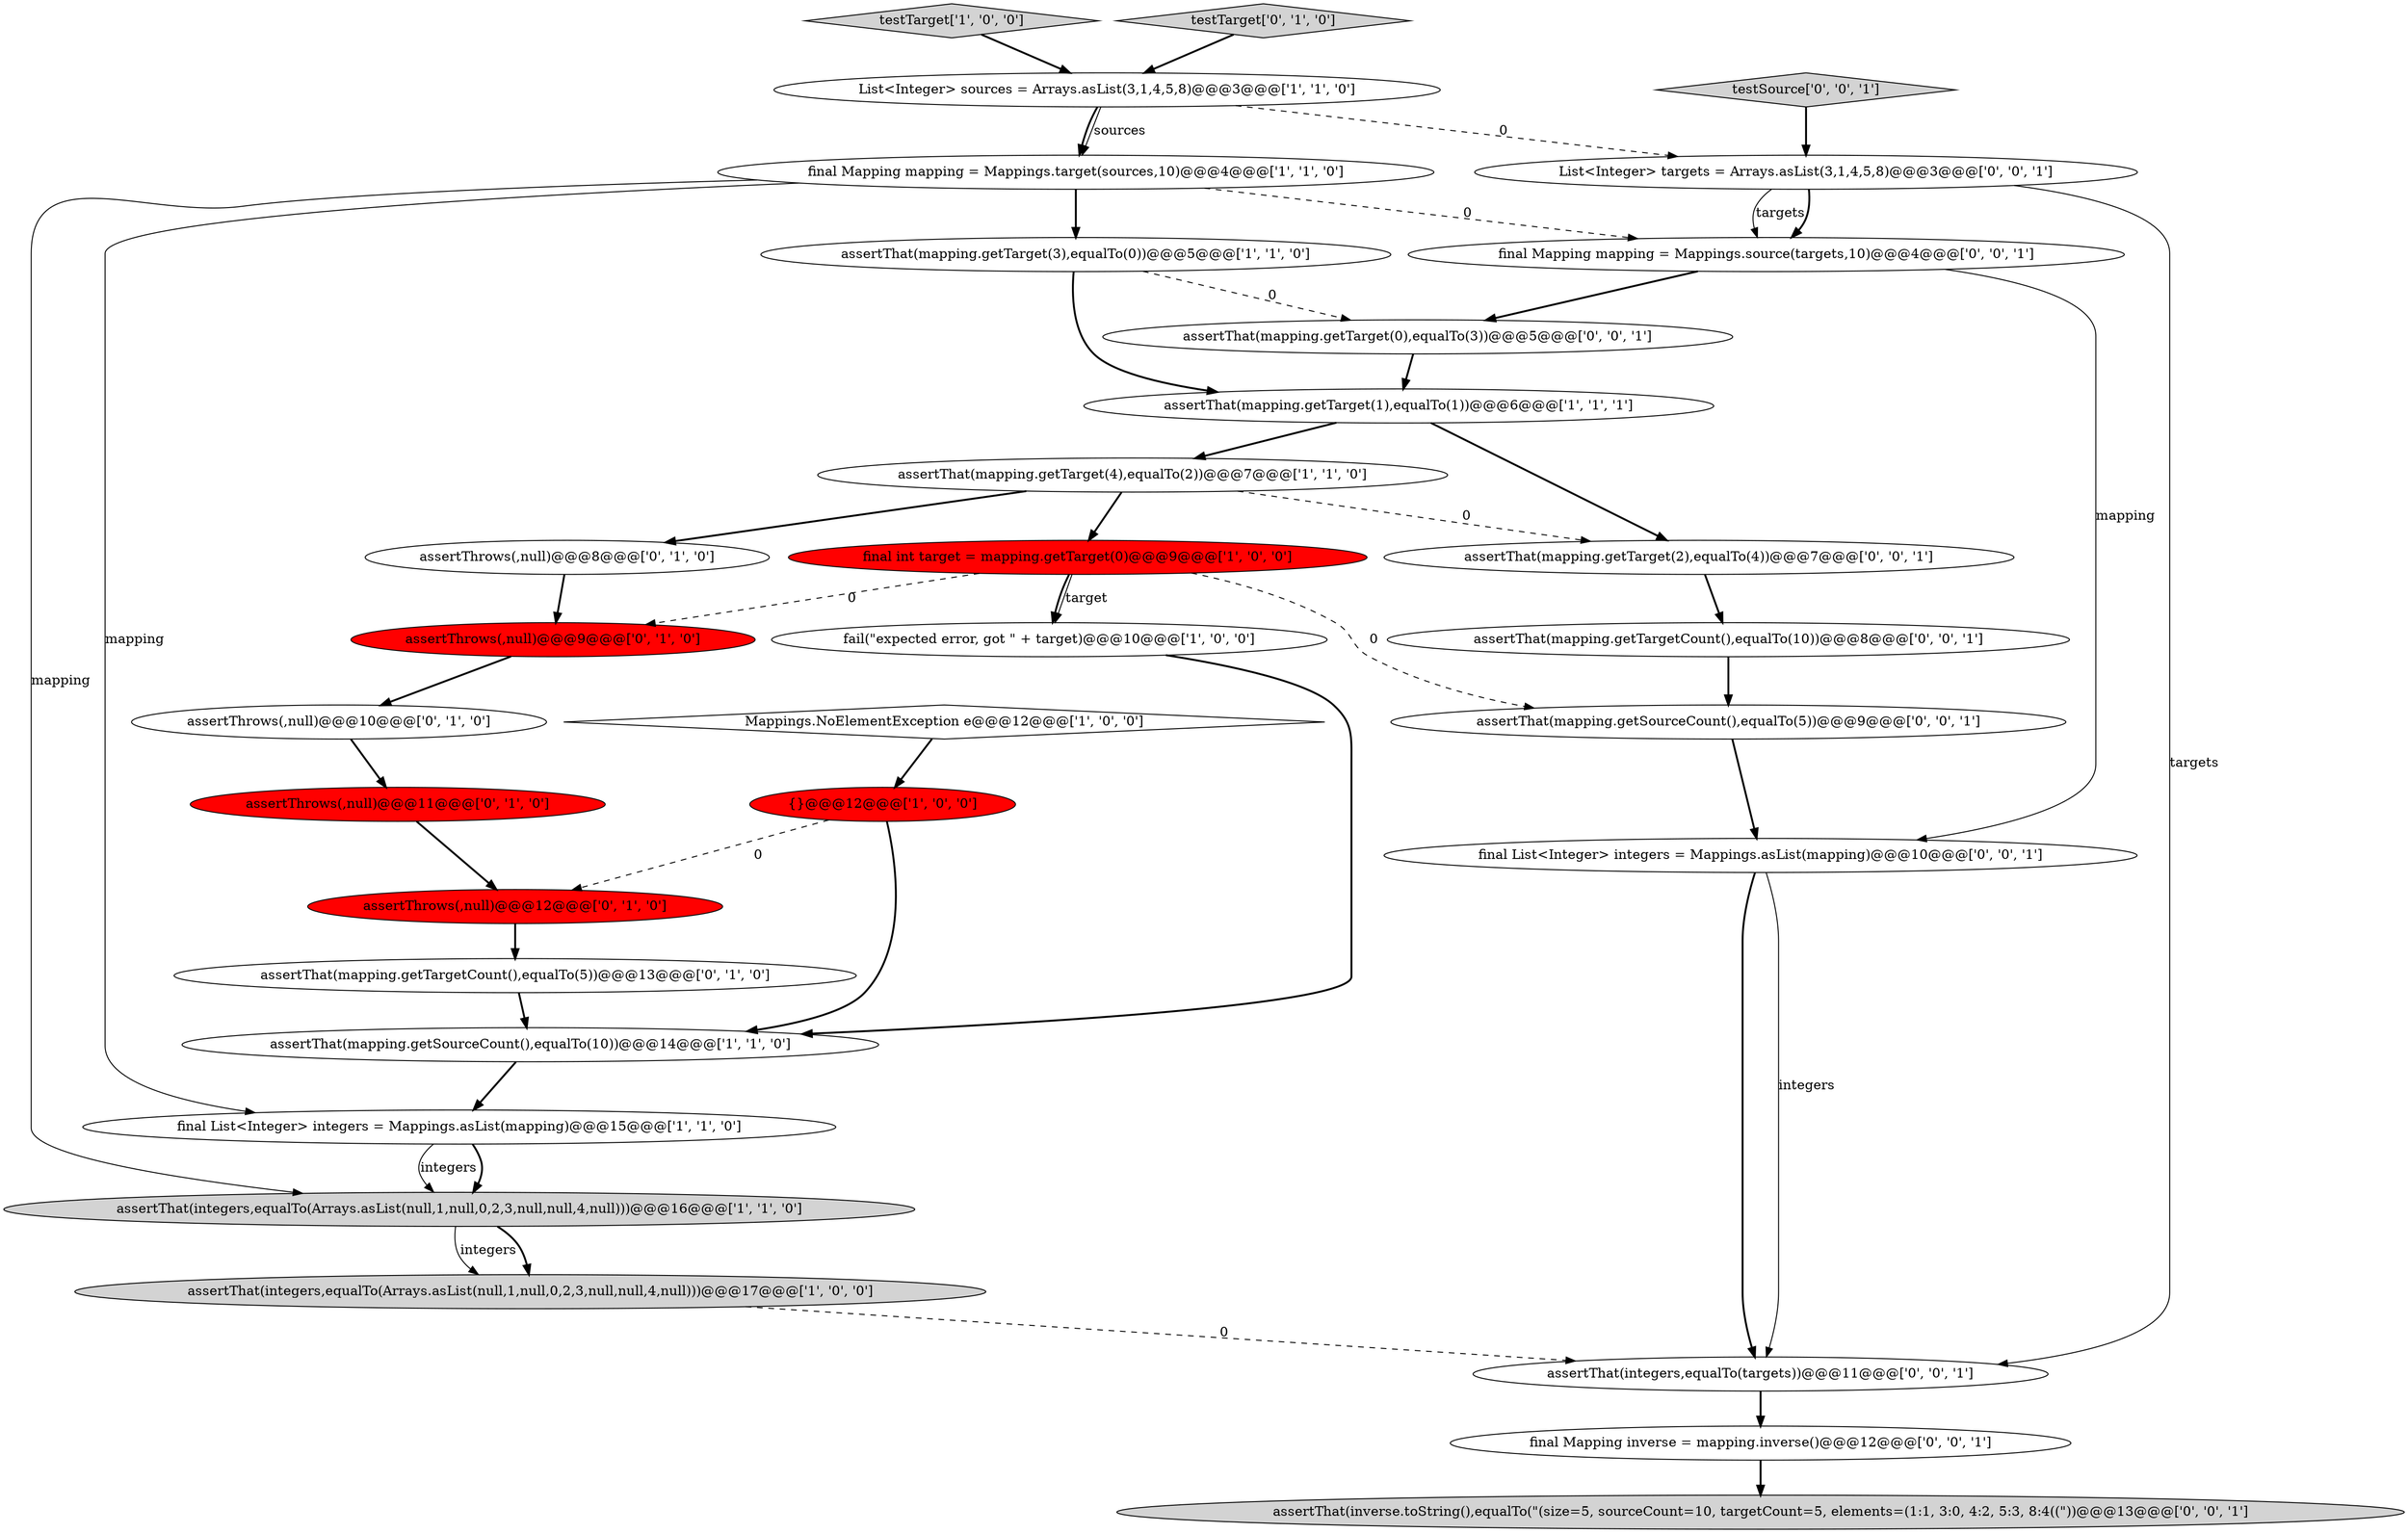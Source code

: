 digraph {
22 [style = filled, label = "assertThat(mapping.getTargetCount(),equalTo(10))@@@8@@@['0', '0', '1']", fillcolor = white, shape = ellipse image = "AAA0AAABBB3BBB"];
8 [style = filled, label = "{}@@@12@@@['1', '0', '0']", fillcolor = red, shape = ellipse image = "AAA1AAABBB1BBB"];
16 [style = filled, label = "assertThrows(,null)@@@8@@@['0', '1', '0']", fillcolor = white, shape = ellipse image = "AAA0AAABBB2BBB"];
25 [style = filled, label = "assertThat(mapping.getTarget(0),equalTo(3))@@@5@@@['0', '0', '1']", fillcolor = white, shape = ellipse image = "AAA0AAABBB3BBB"];
4 [style = filled, label = "final List<Integer> integers = Mappings.asList(mapping)@@@15@@@['1', '1', '0']", fillcolor = white, shape = ellipse image = "AAA0AAABBB1BBB"];
23 [style = filled, label = "final Mapping inverse = mapping.inverse()@@@12@@@['0', '0', '1']", fillcolor = white, shape = ellipse image = "AAA0AAABBB3BBB"];
27 [style = filled, label = "assertThat(mapping.getTarget(2),equalTo(4))@@@7@@@['0', '0', '1']", fillcolor = white, shape = ellipse image = "AAA0AAABBB3BBB"];
9 [style = filled, label = "assertThat(integers,equalTo(Arrays.asList(null,1,null,0,2,3,null,null,4,null)))@@@17@@@['1', '0', '0']", fillcolor = lightgray, shape = ellipse image = "AAA0AAABBB1BBB"];
7 [style = filled, label = "assertThat(mapping.getTarget(3),equalTo(0))@@@5@@@['1', '1', '0']", fillcolor = white, shape = ellipse image = "AAA0AAABBB1BBB"];
10 [style = filled, label = "testTarget['1', '0', '0']", fillcolor = lightgray, shape = diamond image = "AAA0AAABBB1BBB"];
15 [style = filled, label = "assertThrows(,null)@@@12@@@['0', '1', '0']", fillcolor = red, shape = ellipse image = "AAA1AAABBB2BBB"];
0 [style = filled, label = "final int target = mapping.getTarget(0)@@@9@@@['1', '0', '0']", fillcolor = red, shape = ellipse image = "AAA1AAABBB1BBB"];
2 [style = filled, label = "List<Integer> sources = Arrays.asList(3,1,4,5,8)@@@3@@@['1', '1', '0']", fillcolor = white, shape = ellipse image = "AAA0AAABBB1BBB"];
29 [style = filled, label = "assertThat(mapping.getSourceCount(),equalTo(5))@@@9@@@['0', '0', '1']", fillcolor = white, shape = ellipse image = "AAA0AAABBB3BBB"];
28 [style = filled, label = "assertThat(inverse.toString(),equalTo(\"(size=5, sourceCount=10, targetCount=5, elements=(1:1, 3:0, 4:2, 5:3, 8:4((\"))@@@13@@@['0', '0', '1']", fillcolor = lightgray, shape = ellipse image = "AAA0AAABBB3BBB"];
13 [style = filled, label = "fail(\"expected error, got \" + target)@@@10@@@['1', '0', '0']", fillcolor = white, shape = ellipse image = "AAA0AAABBB1BBB"];
5 [style = filled, label = "Mappings.NoElementException e@@@12@@@['1', '0', '0']", fillcolor = white, shape = diamond image = "AAA0AAABBB1BBB"];
14 [style = filled, label = "assertThrows(,null)@@@9@@@['0', '1', '0']", fillcolor = red, shape = ellipse image = "AAA1AAABBB2BBB"];
31 [style = filled, label = "testSource['0', '0', '1']", fillcolor = lightgray, shape = diamond image = "AAA0AAABBB3BBB"];
17 [style = filled, label = "assertThrows(,null)@@@10@@@['0', '1', '0']", fillcolor = white, shape = ellipse image = "AAA0AAABBB2BBB"];
3 [style = filled, label = "assertThat(integers,equalTo(Arrays.asList(null,1,null,0,2,3,null,null,4,null)))@@@16@@@['1', '1', '0']", fillcolor = lightgray, shape = ellipse image = "AAA0AAABBB1BBB"];
21 [style = filled, label = "assertThat(integers,equalTo(targets))@@@11@@@['0', '0', '1']", fillcolor = white, shape = ellipse image = "AAA0AAABBB3BBB"];
30 [style = filled, label = "final List<Integer> integers = Mappings.asList(mapping)@@@10@@@['0', '0', '1']", fillcolor = white, shape = ellipse image = "AAA0AAABBB3BBB"];
6 [style = filled, label = "final Mapping mapping = Mappings.target(sources,10)@@@4@@@['1', '1', '0']", fillcolor = white, shape = ellipse image = "AAA0AAABBB1BBB"];
18 [style = filled, label = "testTarget['0', '1', '0']", fillcolor = lightgray, shape = diamond image = "AAA0AAABBB2BBB"];
20 [style = filled, label = "assertThrows(,null)@@@11@@@['0', '1', '0']", fillcolor = red, shape = ellipse image = "AAA1AAABBB2BBB"];
12 [style = filled, label = "assertThat(mapping.getTarget(4),equalTo(2))@@@7@@@['1', '1', '0']", fillcolor = white, shape = ellipse image = "AAA0AAABBB1BBB"];
19 [style = filled, label = "assertThat(mapping.getTargetCount(),equalTo(5))@@@13@@@['0', '1', '0']", fillcolor = white, shape = ellipse image = "AAA0AAABBB2BBB"];
11 [style = filled, label = "assertThat(mapping.getTarget(1),equalTo(1))@@@6@@@['1', '1', '1']", fillcolor = white, shape = ellipse image = "AAA0AAABBB1BBB"];
1 [style = filled, label = "assertThat(mapping.getSourceCount(),equalTo(10))@@@14@@@['1', '1', '0']", fillcolor = white, shape = ellipse image = "AAA0AAABBB1BBB"];
24 [style = filled, label = "final Mapping mapping = Mappings.source(targets,10)@@@4@@@['0', '0', '1']", fillcolor = white, shape = ellipse image = "AAA0AAABBB3BBB"];
26 [style = filled, label = "List<Integer> targets = Arrays.asList(3,1,4,5,8)@@@3@@@['0', '0', '1']", fillcolor = white, shape = ellipse image = "AAA0AAABBB3BBB"];
26->24 [style = solid, label="targets"];
3->9 [style = solid, label="integers"];
5->8 [style = bold, label=""];
30->21 [style = solid, label="integers"];
1->4 [style = bold, label=""];
4->3 [style = bold, label=""];
7->11 [style = bold, label=""];
26->21 [style = solid, label="targets"];
0->13 [style = bold, label=""];
29->30 [style = bold, label=""];
2->6 [style = bold, label=""];
8->15 [style = dashed, label="0"];
6->3 [style = solid, label="mapping"];
22->29 [style = bold, label=""];
2->6 [style = solid, label="sources"];
14->17 [style = bold, label=""];
11->12 [style = bold, label=""];
12->16 [style = bold, label=""];
0->13 [style = solid, label="target"];
18->2 [style = bold, label=""];
15->19 [style = bold, label=""];
26->24 [style = bold, label=""];
12->0 [style = bold, label=""];
6->4 [style = solid, label="mapping"];
27->22 [style = bold, label=""];
13->1 [style = bold, label=""];
23->28 [style = bold, label=""];
3->9 [style = bold, label=""];
8->1 [style = bold, label=""];
0->14 [style = dashed, label="0"];
19->1 [style = bold, label=""];
31->26 [style = bold, label=""];
30->21 [style = bold, label=""];
9->21 [style = dashed, label="0"];
25->11 [style = bold, label=""];
6->24 [style = dashed, label="0"];
24->25 [style = bold, label=""];
0->29 [style = dashed, label="0"];
12->27 [style = dashed, label="0"];
7->25 [style = dashed, label="0"];
24->30 [style = solid, label="mapping"];
11->27 [style = bold, label=""];
16->14 [style = bold, label=""];
10->2 [style = bold, label=""];
2->26 [style = dashed, label="0"];
6->7 [style = bold, label=""];
20->15 [style = bold, label=""];
21->23 [style = bold, label=""];
17->20 [style = bold, label=""];
4->3 [style = solid, label="integers"];
}

